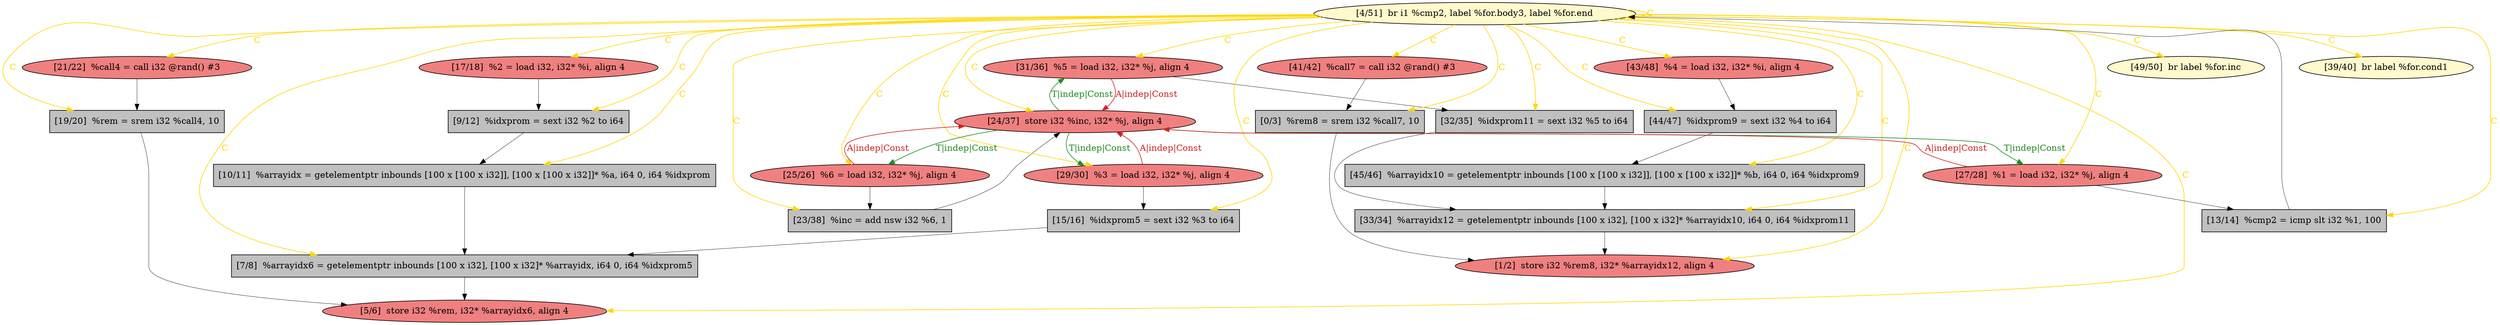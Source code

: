 
digraph G {


node482 [fillcolor=grey,label="[19/20]  %rem = srem i32 %call4, 10",shape=rectangle,style=filled ]
node481 [fillcolor=lightcoral,label="[21/22]  %call4 = call i32 @rand() #3",shape=ellipse,style=filled ]
node479 [fillcolor=lightcoral,label="[43/48]  %4 = load i32, i32* %i, align 4",shape=ellipse,style=filled ]
node477 [fillcolor=lightcoral,label="[17/18]  %2 = load i32, i32* %i, align 4",shape=ellipse,style=filled ]
node476 [fillcolor=grey,label="[45/46]  %arrayidx10 = getelementptr inbounds [100 x [100 x i32]], [100 x [100 x i32]]* %b, i64 0, i64 %idxprom9",shape=rectangle,style=filled ]
node475 [fillcolor=lightcoral,label="[31/36]  %5 = load i32, i32* %j, align 4",shape=ellipse,style=filled ]
node478 [fillcolor=grey,label="[15/16]  %idxprom5 = sext i32 %3 to i64",shape=rectangle,style=filled ]
node473 [fillcolor=grey,label="[32/35]  %idxprom11 = sext i32 %5 to i64",shape=rectangle,style=filled ]
node459 [fillcolor=lightcoral,label="[41/42]  %call7 = call i32 @rand() #3",shape=ellipse,style=filled ]
node461 [fillcolor=grey,label="[7/8]  %arrayidx6 = getelementptr inbounds [100 x i32], [100 x i32]* %arrayidx, i64 0, i64 %idxprom5",shape=rectangle,style=filled ]
node467 [fillcolor=lightcoral,label="[1/2]  store i32 %rem8, i32* %arrayidx12, align 4",shape=ellipse,style=filled ]
node480 [fillcolor=grey,label="[10/11]  %arrayidx = getelementptr inbounds [100 x [100 x i32]], [100 x [100 x i32]]* %a, i64 0, i64 %idxprom",shape=rectangle,style=filled ]
node470 [fillcolor=grey,label="[33/34]  %arrayidx12 = getelementptr inbounds [100 x i32], [100 x i32]* %arrayidx10, i64 0, i64 %idxprom11",shape=rectangle,style=filled ]
node471 [fillcolor=grey,label="[23/38]  %inc = add nsw i32 %6, 1",shape=rectangle,style=filled ]
node457 [fillcolor=grey,label="[0/3]  %rem8 = srem i32 %call7, 10",shape=rectangle,style=filled ]
node458 [fillcolor=lemonchiffon,label="[4/51]  br i1 %cmp2, label %for.body3, label %for.end",shape=ellipse,style=filled ]
node474 [fillcolor=lightcoral,label="[25/26]  %6 = load i32, i32* %j, align 4",shape=ellipse,style=filled ]
node460 [fillcolor=lightcoral,label="[5/6]  store i32 %rem, i32* %arrayidx6, align 4",shape=ellipse,style=filled ]
node463 [fillcolor=grey,label="[13/14]  %cmp2 = icmp slt i32 %1, 100",shape=rectangle,style=filled ]
node462 [fillcolor=grey,label="[9/12]  %idxprom = sext i32 %2 to i64",shape=rectangle,style=filled ]
node464 [fillcolor=grey,label="[44/47]  %idxprom9 = sext i32 %4 to i64",shape=rectangle,style=filled ]
node465 [fillcolor=lightcoral,label="[29/30]  %3 = load i32, i32* %j, align 4",shape=ellipse,style=filled ]
node472 [fillcolor=lightcoral,label="[24/37]  store i32 %inc, i32* %j, align 4",shape=ellipse,style=filled ]
node469 [fillcolor=lemonchiffon,label="[49/50]  br label %for.inc",shape=ellipse,style=filled ]
node466 [fillcolor=lightcoral,label="[27/28]  %1 = load i32, i32* %j, align 4",shape=ellipse,style=filled ]
node468 [fillcolor=lemonchiffon,label="[39/40]  br label %for.cond1",shape=ellipse,style=filled ]

node458->node458 [style=solid,color=gold,label="C",penwidth=1.0,fontcolor=gold ]
node458->node471 [style=solid,color=gold,label="C",penwidth=1.0,fontcolor=gold ]
node458->node474 [style=solid,color=gold,label="C",penwidth=1.0,fontcolor=gold ]
node472->node474 [style=solid,color=forestgreen,label="T|indep|Const",penwidth=1.0,fontcolor=forestgreen ]
node472->node466 [style=solid,color=forestgreen,label="T|indep|Const",penwidth=1.0,fontcolor=forestgreen ]
node466->node472 [style=solid,color=firebrick3,label="A|indep|Const",penwidth=1.0,fontcolor=firebrick3 ]
node472->node475 [style=solid,color=forestgreen,label="T|indep|Const",penwidth=1.0,fontcolor=forestgreen ]
node475->node472 [style=solid,color=firebrick3,label="A|indep|Const",penwidth=1.0,fontcolor=firebrick3 ]
node475->node473 [style=solid,color=black,label="",penwidth=0.5,fontcolor=black ]
node465->node472 [style=solid,color=firebrick3,label="A|indep|Const",penwidth=1.0,fontcolor=firebrick3 ]
node458->node466 [style=solid,color=gold,label="C",penwidth=1.0,fontcolor=gold ]
node472->node465 [style=solid,color=forestgreen,label="T|indep|Const",penwidth=1.0,fontcolor=forestgreen ]
node458->node482 [style=solid,color=gold,label="C",penwidth=1.0,fontcolor=gold ]
node464->node476 [style=solid,color=black,label="",penwidth=0.5,fontcolor=black ]
node473->node470 [style=solid,color=black,label="",penwidth=0.5,fontcolor=black ]
node458->node475 [style=solid,color=gold,label="C",penwidth=1.0,fontcolor=gold ]
node458->node477 [style=solid,color=gold,label="C",penwidth=1.0,fontcolor=gold ]
node461->node460 [style=solid,color=black,label="",penwidth=0.5,fontcolor=black ]
node458->node476 [style=solid,color=gold,label="C",penwidth=1.0,fontcolor=gold ]
node458->node462 [style=solid,color=gold,label="C",penwidth=1.0,fontcolor=gold ]
node458->node469 [style=solid,color=gold,label="C",penwidth=1.0,fontcolor=gold ]
node479->node464 [style=solid,color=black,label="",penwidth=0.5,fontcolor=black ]
node470->node467 [style=solid,color=black,label="",penwidth=0.5,fontcolor=black ]
node458->node457 [style=solid,color=gold,label="C",penwidth=1.0,fontcolor=gold ]
node459->node457 [style=solid,color=black,label="",penwidth=0.5,fontcolor=black ]
node465->node478 [style=solid,color=black,label="",penwidth=0.5,fontcolor=black ]
node482->node460 [style=solid,color=black,label="",penwidth=0.5,fontcolor=black ]
node478->node461 [style=solid,color=black,label="",penwidth=0.5,fontcolor=black ]
node458->node459 [style=solid,color=gold,label="C",penwidth=1.0,fontcolor=gold ]
node458->node479 [style=solid,color=gold,label="C",penwidth=1.0,fontcolor=gold ]
node458->node460 [style=solid,color=gold,label="C",penwidth=1.0,fontcolor=gold ]
node466->node463 [style=solid,color=black,label="",penwidth=0.5,fontcolor=black ]
node458->node481 [style=solid,color=gold,label="C",penwidth=1.0,fontcolor=gold ]
node477->node462 [style=solid,color=black,label="",penwidth=0.5,fontcolor=black ]
node462->node480 [style=solid,color=black,label="",penwidth=0.5,fontcolor=black ]
node458->node464 [style=solid,color=gold,label="C",penwidth=1.0,fontcolor=gold ]
node471->node472 [style=solid,color=black,label="",penwidth=0.5,fontcolor=black ]
node458->node478 [style=solid,color=gold,label="C",penwidth=1.0,fontcolor=gold ]
node457->node467 [style=solid,color=black,label="",penwidth=0.5,fontcolor=black ]
node458->node468 [style=solid,color=gold,label="C",penwidth=1.0,fontcolor=gold ]
node458->node461 [style=solid,color=gold,label="C",penwidth=1.0,fontcolor=gold ]
node474->node472 [style=solid,color=firebrick3,label="A|indep|Const",penwidth=1.0,fontcolor=firebrick3 ]
node463->node458 [style=solid,color=black,label="",penwidth=0.5,fontcolor=black ]
node458->node472 [style=solid,color=gold,label="C",penwidth=1.0,fontcolor=gold ]
node458->node465 [style=solid,color=gold,label="C",penwidth=1.0,fontcolor=gold ]
node458->node473 [style=solid,color=gold,label="C",penwidth=1.0,fontcolor=gold ]
node474->node471 [style=solid,color=black,label="",penwidth=0.5,fontcolor=black ]
node458->node470 [style=solid,color=gold,label="C",penwidth=1.0,fontcolor=gold ]
node476->node470 [style=solid,color=black,label="",penwidth=0.5,fontcolor=black ]
node458->node467 [style=solid,color=gold,label="C",penwidth=1.0,fontcolor=gold ]
node458->node480 [style=solid,color=gold,label="C",penwidth=1.0,fontcolor=gold ]
node480->node461 [style=solid,color=black,label="",penwidth=0.5,fontcolor=black ]
node458->node463 [style=solid,color=gold,label="C",penwidth=1.0,fontcolor=gold ]
node481->node482 [style=solid,color=black,label="",penwidth=0.5,fontcolor=black ]


}
